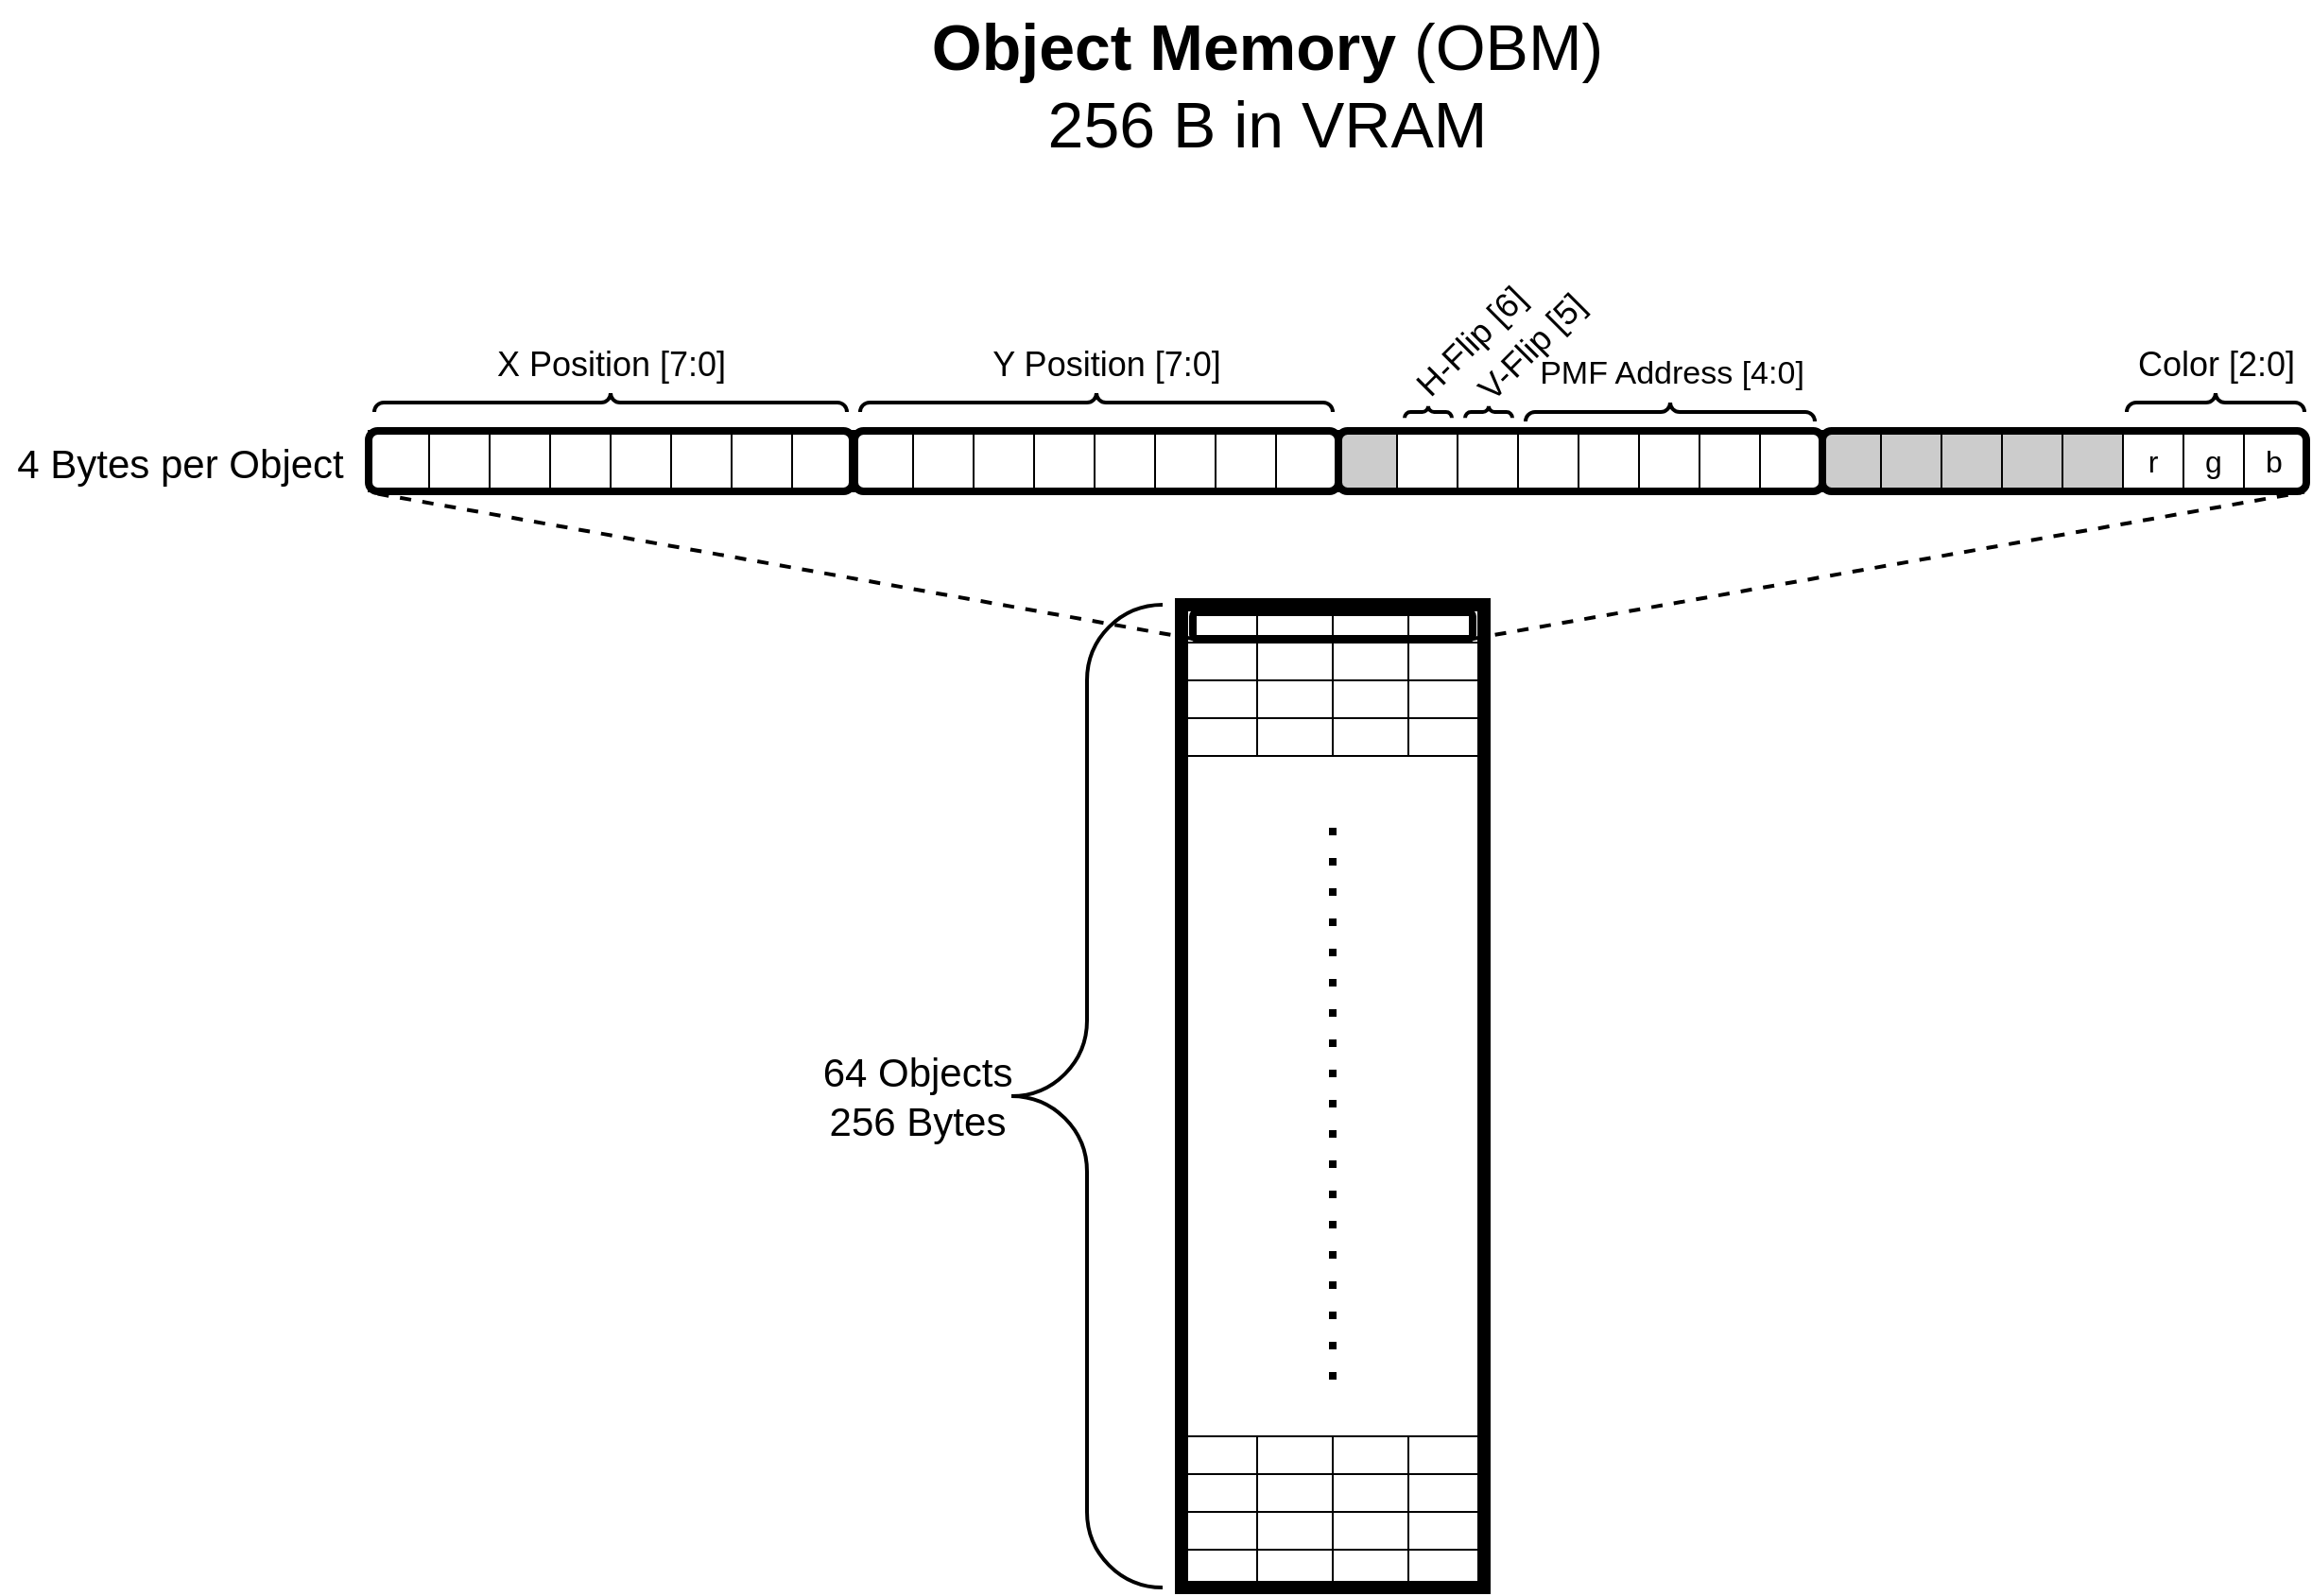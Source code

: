 <mxfile version="14.5.6" type="device"><diagram id="JSo0e6bEzifKMgzDx4dO" name="Page-1"><mxGraphModel dx="1422" dy="762" grid="1" gridSize="10" guides="1" tooltips="1" connect="1" arrows="1" fold="1" page="1" pageScale="1" pageWidth="850" pageHeight="1100" math="0" shadow="0"><root><mxCell id="0"/><mxCell id="1" parent="0"/><mxCell id="E6bV9P1JkyWNRebRDWpE-57" value="" style="rounded=0;whiteSpace=wrap;html=1;shadow=0;sketch=0;strokeWidth=7;fillColor=none;" parent="1" vertex="1"><mxGeometry x="860" y="500" width="160" height="520" as="geometry"/></mxCell><mxCell id="E6bV9P1JkyWNRebRDWpE-58" value="" style="endArrow=none;dashed=1;html=1;dashPattern=1 3;strokeWidth=4;jumpSize=10;shadow=0;sketch=0;jumpStyle=none;" parent="1" edge="1"><mxGeometry width="50" height="50" relative="1" as="geometry"><mxPoint x="940" y="910" as="sourcePoint"/><mxPoint x="940" y="610" as="targetPoint"/></mxGeometry></mxCell><mxCell id="E6bV9P1JkyWNRebRDWpE-60" value="64 Objects&lt;br style=&quot;font-size: 21px;&quot;&gt;256 Bytes" style="text;html=1;resizable=0;autosize=1;align=center;verticalAlign=middle;points=[];fillColor=none;strokeColor=none;rounded=0;shadow=0;sketch=0;fontSize=21;" parent="1" vertex="1"><mxGeometry x="660" y="730" width="120" height="60" as="geometry"/></mxCell><mxCell id="E6bV9P1JkyWNRebRDWpE-61" value="" style="labelPosition=right;align=left;strokeWidth=2;shape=mxgraph.mockup.markup.curlyBrace;html=1;shadow=0;dashed=0;direction=north;rounded=0;sketch=0;fillColor=none;flipV=1;flipH=0;" parent="1" vertex="1"><mxGeometry x="770" y="500" width="80" height="520" as="geometry"/></mxCell><mxCell id="E6bV9P1JkyWNRebRDWpE-63" value="" style="shape=table;html=1;whiteSpace=wrap;startSize=0;container=1;collapsible=0;childLayout=tableLayout;fillColor=none;" parent="1" vertex="1"><mxGeometry x="860" y="500" width="160" height="80" as="geometry"/></mxCell><mxCell id="E6bV9P1JkyWNRebRDWpE-64" value="" style="shape=partialRectangle;html=1;whiteSpace=wrap;collapsible=0;dropTarget=0;pointerEvents=0;fillColor=none;top=0;left=0;bottom=0;right=0;points=[[0,0.5],[1,0.5]];portConstraint=eastwest;" parent="E6bV9P1JkyWNRebRDWpE-63" vertex="1"><mxGeometry width="160" height="20" as="geometry"/></mxCell><mxCell id="E6bV9P1JkyWNRebRDWpE-65" value="" style="shape=partialRectangle;html=1;whiteSpace=wrap;connectable=0;overflow=hidden;fillColor=none;top=0;left=0;bottom=0;right=0;" parent="E6bV9P1JkyWNRebRDWpE-64" vertex="1"><mxGeometry width="40" height="20" as="geometry"/></mxCell><mxCell id="E6bV9P1JkyWNRebRDWpE-66" value="" style="shape=partialRectangle;html=1;whiteSpace=wrap;connectable=0;overflow=hidden;fillColor=none;top=0;left=0;bottom=0;right=0;" parent="E6bV9P1JkyWNRebRDWpE-64" vertex="1"><mxGeometry x="40" width="40" height="20" as="geometry"/></mxCell><mxCell id="E6bV9P1JkyWNRebRDWpE-67" value="" style="shape=partialRectangle;html=1;whiteSpace=wrap;connectable=0;overflow=hidden;fillColor=none;top=0;left=0;bottom=0;right=0;" parent="E6bV9P1JkyWNRebRDWpE-64" vertex="1"><mxGeometry x="80" width="40" height="20" as="geometry"/></mxCell><mxCell id="E6bV9P1JkyWNRebRDWpE-68" value="" style="shape=partialRectangle;html=1;whiteSpace=wrap;connectable=0;overflow=hidden;fillColor=none;top=0;left=0;bottom=0;right=0;" parent="E6bV9P1JkyWNRebRDWpE-64" vertex="1"><mxGeometry x="120" width="40" height="20" as="geometry"/></mxCell><mxCell id="E6bV9P1JkyWNRebRDWpE-69" style="shape=partialRectangle;html=1;whiteSpace=wrap;collapsible=0;dropTarget=0;pointerEvents=0;fillColor=none;top=0;left=0;bottom=0;right=0;points=[[0,0.5],[1,0.5]];portConstraint=eastwest;" parent="E6bV9P1JkyWNRebRDWpE-63" vertex="1"><mxGeometry y="20" width="160" height="20" as="geometry"/></mxCell><mxCell id="E6bV9P1JkyWNRebRDWpE-70" style="shape=partialRectangle;html=1;whiteSpace=wrap;connectable=0;overflow=hidden;fillColor=none;top=0;left=0;bottom=0;right=0;" parent="E6bV9P1JkyWNRebRDWpE-69" vertex="1"><mxGeometry width="40" height="20" as="geometry"/></mxCell><mxCell id="E6bV9P1JkyWNRebRDWpE-71" style="shape=partialRectangle;html=1;whiteSpace=wrap;connectable=0;overflow=hidden;fillColor=none;top=0;left=0;bottom=0;right=0;" parent="E6bV9P1JkyWNRebRDWpE-69" vertex="1"><mxGeometry x="40" width="40" height="20" as="geometry"/></mxCell><mxCell id="E6bV9P1JkyWNRebRDWpE-72" style="shape=partialRectangle;html=1;whiteSpace=wrap;connectable=0;overflow=hidden;fillColor=none;top=0;left=0;bottom=0;right=0;" parent="E6bV9P1JkyWNRebRDWpE-69" vertex="1"><mxGeometry x="80" width="40" height="20" as="geometry"/></mxCell><mxCell id="E6bV9P1JkyWNRebRDWpE-73" style="shape=partialRectangle;html=1;whiteSpace=wrap;connectable=0;overflow=hidden;fillColor=none;top=0;left=0;bottom=0;right=0;" parent="E6bV9P1JkyWNRebRDWpE-69" vertex="1"><mxGeometry x="120" width="40" height="20" as="geometry"/></mxCell><mxCell id="E6bV9P1JkyWNRebRDWpE-74" style="shape=partialRectangle;html=1;whiteSpace=wrap;collapsible=0;dropTarget=0;pointerEvents=0;fillColor=none;top=0;left=0;bottom=0;right=0;points=[[0,0.5],[1,0.5]];portConstraint=eastwest;" parent="E6bV9P1JkyWNRebRDWpE-63" vertex="1"><mxGeometry y="40" width="160" height="20" as="geometry"/></mxCell><mxCell id="E6bV9P1JkyWNRebRDWpE-75" style="shape=partialRectangle;html=1;whiteSpace=wrap;connectable=0;overflow=hidden;fillColor=none;top=0;left=0;bottom=0;right=0;" parent="E6bV9P1JkyWNRebRDWpE-74" vertex="1"><mxGeometry width="40" height="20" as="geometry"/></mxCell><mxCell id="E6bV9P1JkyWNRebRDWpE-76" style="shape=partialRectangle;html=1;whiteSpace=wrap;connectable=0;overflow=hidden;fillColor=none;top=0;left=0;bottom=0;right=0;" parent="E6bV9P1JkyWNRebRDWpE-74" vertex="1"><mxGeometry x="40" width="40" height="20" as="geometry"/></mxCell><mxCell id="E6bV9P1JkyWNRebRDWpE-77" style="shape=partialRectangle;html=1;whiteSpace=wrap;connectable=0;overflow=hidden;fillColor=none;top=0;left=0;bottom=0;right=0;" parent="E6bV9P1JkyWNRebRDWpE-74" vertex="1"><mxGeometry x="80" width="40" height="20" as="geometry"/></mxCell><mxCell id="E6bV9P1JkyWNRebRDWpE-78" style="shape=partialRectangle;html=1;whiteSpace=wrap;connectable=0;overflow=hidden;fillColor=none;top=0;left=0;bottom=0;right=0;" parent="E6bV9P1JkyWNRebRDWpE-74" vertex="1"><mxGeometry x="120" width="40" height="20" as="geometry"/></mxCell><mxCell id="E6bV9P1JkyWNRebRDWpE-79" style="shape=partialRectangle;html=1;whiteSpace=wrap;collapsible=0;dropTarget=0;pointerEvents=0;fillColor=none;top=0;left=0;bottom=0;right=0;points=[[0,0.5],[1,0.5]];portConstraint=eastwest;" parent="E6bV9P1JkyWNRebRDWpE-63" vertex="1"><mxGeometry y="60" width="160" height="20" as="geometry"/></mxCell><mxCell id="E6bV9P1JkyWNRebRDWpE-80" style="shape=partialRectangle;html=1;whiteSpace=wrap;connectable=0;overflow=hidden;fillColor=none;top=0;left=0;bottom=0;right=0;" parent="E6bV9P1JkyWNRebRDWpE-79" vertex="1"><mxGeometry width="40" height="20" as="geometry"/></mxCell><mxCell id="E6bV9P1JkyWNRebRDWpE-81" style="shape=partialRectangle;html=1;whiteSpace=wrap;connectable=0;overflow=hidden;fillColor=none;top=0;left=0;bottom=0;right=0;" parent="E6bV9P1JkyWNRebRDWpE-79" vertex="1"><mxGeometry x="40" width="40" height="20" as="geometry"/></mxCell><mxCell id="E6bV9P1JkyWNRebRDWpE-82" style="shape=partialRectangle;html=1;whiteSpace=wrap;connectable=0;overflow=hidden;fillColor=none;top=0;left=0;bottom=0;right=0;" parent="E6bV9P1JkyWNRebRDWpE-79" vertex="1"><mxGeometry x="80" width="40" height="20" as="geometry"/></mxCell><mxCell id="E6bV9P1JkyWNRebRDWpE-83" style="shape=partialRectangle;html=1;whiteSpace=wrap;connectable=0;overflow=hidden;fillColor=none;top=0;left=0;bottom=0;right=0;" parent="E6bV9P1JkyWNRebRDWpE-79" vertex="1"><mxGeometry x="120" width="40" height="20" as="geometry"/></mxCell><mxCell id="E6bV9P1JkyWNRebRDWpE-84" value="" style="shape=table;html=1;whiteSpace=wrap;startSize=0;container=1;collapsible=0;childLayout=tableLayout;fillColor=none;" parent="1" vertex="1"><mxGeometry x="860" y="940" width="160" height="80" as="geometry"/></mxCell><mxCell id="E6bV9P1JkyWNRebRDWpE-85" value="" style="shape=partialRectangle;html=1;whiteSpace=wrap;collapsible=0;dropTarget=0;pointerEvents=0;fillColor=none;top=0;left=0;bottom=0;right=0;points=[[0,0.5],[1,0.5]];portConstraint=eastwest;" parent="E6bV9P1JkyWNRebRDWpE-84" vertex="1"><mxGeometry width="160" height="20" as="geometry"/></mxCell><mxCell id="E6bV9P1JkyWNRebRDWpE-86" value="" style="shape=partialRectangle;html=1;whiteSpace=wrap;connectable=0;overflow=hidden;fillColor=none;top=0;left=0;bottom=0;right=0;" parent="E6bV9P1JkyWNRebRDWpE-85" vertex="1"><mxGeometry width="40" height="20" as="geometry"/></mxCell><mxCell id="E6bV9P1JkyWNRebRDWpE-87" value="" style="shape=partialRectangle;html=1;whiteSpace=wrap;connectable=0;overflow=hidden;fillColor=none;top=0;left=0;bottom=0;right=0;" parent="E6bV9P1JkyWNRebRDWpE-85" vertex="1"><mxGeometry x="40" width="40" height="20" as="geometry"/></mxCell><mxCell id="E6bV9P1JkyWNRebRDWpE-88" value="" style="shape=partialRectangle;html=1;whiteSpace=wrap;connectable=0;overflow=hidden;fillColor=none;top=0;left=0;bottom=0;right=0;" parent="E6bV9P1JkyWNRebRDWpE-85" vertex="1"><mxGeometry x="80" width="40" height="20" as="geometry"/></mxCell><mxCell id="E6bV9P1JkyWNRebRDWpE-89" value="" style="shape=partialRectangle;html=1;whiteSpace=wrap;connectable=0;overflow=hidden;fillColor=none;top=0;left=0;bottom=0;right=0;" parent="E6bV9P1JkyWNRebRDWpE-85" vertex="1"><mxGeometry x="120" width="40" height="20" as="geometry"/></mxCell><mxCell id="E6bV9P1JkyWNRebRDWpE-90" style="shape=partialRectangle;html=1;whiteSpace=wrap;collapsible=0;dropTarget=0;pointerEvents=0;fillColor=none;top=0;left=0;bottom=0;right=0;points=[[0,0.5],[1,0.5]];portConstraint=eastwest;" parent="E6bV9P1JkyWNRebRDWpE-84" vertex="1"><mxGeometry y="20" width="160" height="20" as="geometry"/></mxCell><mxCell id="E6bV9P1JkyWNRebRDWpE-91" style="shape=partialRectangle;html=1;whiteSpace=wrap;connectable=0;overflow=hidden;fillColor=none;top=0;left=0;bottom=0;right=0;" parent="E6bV9P1JkyWNRebRDWpE-90" vertex="1"><mxGeometry width="40" height="20" as="geometry"/></mxCell><mxCell id="E6bV9P1JkyWNRebRDWpE-92" style="shape=partialRectangle;html=1;whiteSpace=wrap;connectable=0;overflow=hidden;fillColor=none;top=0;left=0;bottom=0;right=0;" parent="E6bV9P1JkyWNRebRDWpE-90" vertex="1"><mxGeometry x="40" width="40" height="20" as="geometry"/></mxCell><mxCell id="E6bV9P1JkyWNRebRDWpE-93" style="shape=partialRectangle;html=1;whiteSpace=wrap;connectable=0;overflow=hidden;fillColor=none;top=0;left=0;bottom=0;right=0;" parent="E6bV9P1JkyWNRebRDWpE-90" vertex="1"><mxGeometry x="80" width="40" height="20" as="geometry"/></mxCell><mxCell id="E6bV9P1JkyWNRebRDWpE-94" style="shape=partialRectangle;html=1;whiteSpace=wrap;connectable=0;overflow=hidden;fillColor=none;top=0;left=0;bottom=0;right=0;" parent="E6bV9P1JkyWNRebRDWpE-90" vertex="1"><mxGeometry x="120" width="40" height="20" as="geometry"/></mxCell><mxCell id="E6bV9P1JkyWNRebRDWpE-95" style="shape=partialRectangle;html=1;whiteSpace=wrap;collapsible=0;dropTarget=0;pointerEvents=0;fillColor=none;top=0;left=0;bottom=0;right=0;points=[[0,0.5],[1,0.5]];portConstraint=eastwest;" parent="E6bV9P1JkyWNRebRDWpE-84" vertex="1"><mxGeometry y="40" width="160" height="20" as="geometry"/></mxCell><mxCell id="E6bV9P1JkyWNRebRDWpE-96" style="shape=partialRectangle;html=1;whiteSpace=wrap;connectable=0;overflow=hidden;fillColor=none;top=0;left=0;bottom=0;right=0;" parent="E6bV9P1JkyWNRebRDWpE-95" vertex="1"><mxGeometry width="40" height="20" as="geometry"/></mxCell><mxCell id="E6bV9P1JkyWNRebRDWpE-97" style="shape=partialRectangle;html=1;whiteSpace=wrap;connectable=0;overflow=hidden;fillColor=none;top=0;left=0;bottom=0;right=0;" parent="E6bV9P1JkyWNRebRDWpE-95" vertex="1"><mxGeometry x="40" width="40" height="20" as="geometry"/></mxCell><mxCell id="E6bV9P1JkyWNRebRDWpE-98" style="shape=partialRectangle;html=1;whiteSpace=wrap;connectable=0;overflow=hidden;fillColor=none;top=0;left=0;bottom=0;right=0;" parent="E6bV9P1JkyWNRebRDWpE-95" vertex="1"><mxGeometry x="80" width="40" height="20" as="geometry"/></mxCell><mxCell id="E6bV9P1JkyWNRebRDWpE-99" style="shape=partialRectangle;html=1;whiteSpace=wrap;connectable=0;overflow=hidden;fillColor=none;top=0;left=0;bottom=0;right=0;" parent="E6bV9P1JkyWNRebRDWpE-95" vertex="1"><mxGeometry x="120" width="40" height="20" as="geometry"/></mxCell><mxCell id="E6bV9P1JkyWNRebRDWpE-100" style="shape=partialRectangle;html=1;whiteSpace=wrap;collapsible=0;dropTarget=0;pointerEvents=0;fillColor=none;top=0;left=0;bottom=0;right=0;points=[[0,0.5],[1,0.5]];portConstraint=eastwest;" parent="E6bV9P1JkyWNRebRDWpE-84" vertex="1"><mxGeometry y="60" width="160" height="20" as="geometry"/></mxCell><mxCell id="E6bV9P1JkyWNRebRDWpE-101" style="shape=partialRectangle;html=1;whiteSpace=wrap;connectable=0;overflow=hidden;fillColor=none;top=0;left=0;bottom=0;right=0;" parent="E6bV9P1JkyWNRebRDWpE-100" vertex="1"><mxGeometry width="40" height="20" as="geometry"/></mxCell><mxCell id="E6bV9P1JkyWNRebRDWpE-102" style="shape=partialRectangle;html=1;whiteSpace=wrap;connectable=0;overflow=hidden;fillColor=none;top=0;left=0;bottom=0;right=0;" parent="E6bV9P1JkyWNRebRDWpE-100" vertex="1"><mxGeometry x="40" width="40" height="20" as="geometry"/></mxCell><mxCell id="E6bV9P1JkyWNRebRDWpE-103" style="shape=partialRectangle;html=1;whiteSpace=wrap;connectable=0;overflow=hidden;fillColor=none;top=0;left=0;bottom=0;right=0;" parent="E6bV9P1JkyWNRebRDWpE-100" vertex="1"><mxGeometry x="80" width="40" height="20" as="geometry"/></mxCell><mxCell id="E6bV9P1JkyWNRebRDWpE-104" style="shape=partialRectangle;html=1;whiteSpace=wrap;connectable=0;overflow=hidden;fillColor=none;top=0;left=0;bottom=0;right=0;" parent="E6bV9P1JkyWNRebRDWpE-100" vertex="1"><mxGeometry x="120" width="40" height="20" as="geometry"/></mxCell><mxCell id="E6bV9P1JkyWNRebRDWpE-105" value="" style="shape=table;html=1;whiteSpace=wrap;startSize=0;container=1;collapsible=0;childLayout=tableLayout;" parent="1" vertex="1"><mxGeometry x="430" y="408" width="1024" height="32" as="geometry"/></mxCell><mxCell id="E6bV9P1JkyWNRebRDWpE-106" value="" style="shape=partialRectangle;html=1;whiteSpace=wrap;collapsible=0;dropTarget=0;pointerEvents=0;fillColor=none;top=0;left=0;bottom=0;right=0;points=[[0,0.5],[1,0.5]];portConstraint=eastwest;" parent="E6bV9P1JkyWNRebRDWpE-105" vertex="1"><mxGeometry width="1024" height="32" as="geometry"/></mxCell><mxCell id="E6bV9P1JkyWNRebRDWpE-107" value="" style="shape=partialRectangle;html=1;whiteSpace=wrap;connectable=0;overflow=hidden;fillColor=none;top=0;left=0;bottom=0;right=0;" parent="E6bV9P1JkyWNRebRDWpE-106" vertex="1"><mxGeometry width="32" height="32" as="geometry"/></mxCell><mxCell id="E6bV9P1JkyWNRebRDWpE-138" style="shape=partialRectangle;html=1;whiteSpace=wrap;connectable=0;overflow=hidden;fillColor=none;top=0;left=0;bottom=0;right=0;" parent="E6bV9P1JkyWNRebRDWpE-106" vertex="1"><mxGeometry x="32" width="32" height="32" as="geometry"/></mxCell><mxCell id="E6bV9P1JkyWNRebRDWpE-137" style="shape=partialRectangle;html=1;whiteSpace=wrap;connectable=0;overflow=hidden;fillColor=none;top=0;left=0;bottom=0;right=0;" parent="E6bV9P1JkyWNRebRDWpE-106" vertex="1"><mxGeometry x="64" width="32" height="32" as="geometry"/></mxCell><mxCell id="E6bV9P1JkyWNRebRDWpE-136" style="shape=partialRectangle;html=1;whiteSpace=wrap;connectable=0;overflow=hidden;fillColor=none;top=0;left=0;bottom=0;right=0;" parent="E6bV9P1JkyWNRebRDWpE-106" vertex="1"><mxGeometry x="96" width="32" height="32" as="geometry"/></mxCell><mxCell id="E6bV9P1JkyWNRebRDWpE-135" style="shape=partialRectangle;html=1;whiteSpace=wrap;connectable=0;overflow=hidden;fillColor=none;top=0;left=0;bottom=0;right=0;" parent="E6bV9P1JkyWNRebRDWpE-106" vertex="1"><mxGeometry x="128" width="32" height="32" as="geometry"/></mxCell><mxCell id="E6bV9P1JkyWNRebRDWpE-134" style="shape=partialRectangle;html=1;whiteSpace=wrap;connectable=0;overflow=hidden;fillColor=none;top=0;left=0;bottom=0;right=0;" parent="E6bV9P1JkyWNRebRDWpE-106" vertex="1"><mxGeometry x="160" width="32" height="32" as="geometry"/></mxCell><mxCell id="E6bV9P1JkyWNRebRDWpE-133" style="shape=partialRectangle;html=1;whiteSpace=wrap;connectable=0;overflow=hidden;fillColor=none;top=0;left=0;bottom=0;right=0;" parent="E6bV9P1JkyWNRebRDWpE-106" vertex="1"><mxGeometry x="192" width="32" height="32" as="geometry"/></mxCell><mxCell id="E6bV9P1JkyWNRebRDWpE-132" style="shape=partialRectangle;html=1;whiteSpace=wrap;connectable=0;overflow=hidden;fillColor=none;top=0;left=0;bottom=0;right=0;" parent="E6bV9P1JkyWNRebRDWpE-106" vertex="1"><mxGeometry x="224" width="32" height="32" as="geometry"/></mxCell><mxCell id="E6bV9P1JkyWNRebRDWpE-131" style="shape=partialRectangle;html=1;whiteSpace=wrap;connectable=0;overflow=hidden;fillColor=none;top=0;left=0;bottom=0;right=0;" parent="E6bV9P1JkyWNRebRDWpE-106" vertex="1"><mxGeometry x="256" width="32" height="32" as="geometry"/></mxCell><mxCell id="E6bV9P1JkyWNRebRDWpE-130" style="shape=partialRectangle;html=1;whiteSpace=wrap;connectable=0;overflow=hidden;fillColor=none;top=0;left=0;bottom=0;right=0;" parent="E6bV9P1JkyWNRebRDWpE-106" vertex="1"><mxGeometry x="288" width="32" height="32" as="geometry"/></mxCell><mxCell id="E6bV9P1JkyWNRebRDWpE-129" style="shape=partialRectangle;html=1;whiteSpace=wrap;connectable=0;overflow=hidden;fillColor=none;top=0;left=0;bottom=0;right=0;" parent="E6bV9P1JkyWNRebRDWpE-106" vertex="1"><mxGeometry x="320" width="32" height="32" as="geometry"/></mxCell><mxCell id="E6bV9P1JkyWNRebRDWpE-128" style="shape=partialRectangle;html=1;whiteSpace=wrap;connectable=0;overflow=hidden;fillColor=none;top=0;left=0;bottom=0;right=0;" parent="E6bV9P1JkyWNRebRDWpE-106" vertex="1"><mxGeometry x="352" width="32" height="32" as="geometry"/></mxCell><mxCell id="E6bV9P1JkyWNRebRDWpE-127" style="shape=partialRectangle;html=1;whiteSpace=wrap;connectable=0;overflow=hidden;fillColor=none;top=0;left=0;bottom=0;right=0;" parent="E6bV9P1JkyWNRebRDWpE-106" vertex="1"><mxGeometry x="384" width="32" height="32" as="geometry"/></mxCell><mxCell id="E6bV9P1JkyWNRebRDWpE-126" style="shape=partialRectangle;html=1;whiteSpace=wrap;connectable=0;overflow=hidden;fillColor=none;top=0;left=0;bottom=0;right=0;" parent="E6bV9P1JkyWNRebRDWpE-106" vertex="1"><mxGeometry x="416" width="32" height="32" as="geometry"/></mxCell><mxCell id="E6bV9P1JkyWNRebRDWpE-125" style="shape=partialRectangle;html=1;whiteSpace=wrap;connectable=0;overflow=hidden;fillColor=none;top=0;left=0;bottom=0;right=0;" parent="E6bV9P1JkyWNRebRDWpE-106" vertex="1"><mxGeometry x="448" width="32" height="32" as="geometry"/></mxCell><mxCell id="E6bV9P1JkyWNRebRDWpE-124" style="shape=partialRectangle;html=1;whiteSpace=wrap;connectable=0;overflow=hidden;fillColor=none;top=0;left=0;bottom=0;right=0;" parent="E6bV9P1JkyWNRebRDWpE-106" vertex="1"><mxGeometry x="480" width="32" height="32" as="geometry"/></mxCell><mxCell id="E6bV9P1JkyWNRebRDWpE-123" style="shape=partialRectangle;html=1;whiteSpace=wrap;connectable=0;overflow=hidden;top=0;left=0;bottom=0;right=0;fillColor=#000000;opacity=20;" parent="E6bV9P1JkyWNRebRDWpE-106" vertex="1"><mxGeometry x="512" width="32" height="32" as="geometry"/></mxCell><mxCell id="E6bV9P1JkyWNRebRDWpE-122" style="shape=partialRectangle;html=1;whiteSpace=wrap;connectable=0;overflow=hidden;fillColor=none;top=0;left=0;bottom=0;right=0;" parent="E6bV9P1JkyWNRebRDWpE-106" vertex="1"><mxGeometry x="544" width="32" height="32" as="geometry"/></mxCell><mxCell id="E6bV9P1JkyWNRebRDWpE-121" style="shape=partialRectangle;html=1;whiteSpace=wrap;connectable=0;overflow=hidden;fillColor=none;top=0;left=0;bottom=0;right=0;" parent="E6bV9P1JkyWNRebRDWpE-106" vertex="1"><mxGeometry x="576" width="32" height="32" as="geometry"/></mxCell><mxCell id="E6bV9P1JkyWNRebRDWpE-120" style="shape=partialRectangle;html=1;whiteSpace=wrap;connectable=0;overflow=hidden;fillColor=none;top=0;left=0;bottom=0;right=0;" parent="E6bV9P1JkyWNRebRDWpE-106" vertex="1"><mxGeometry x="608" width="32" height="32" as="geometry"/></mxCell><mxCell id="E6bV9P1JkyWNRebRDWpE-119" style="shape=partialRectangle;html=1;whiteSpace=wrap;connectable=0;overflow=hidden;fillColor=none;top=0;left=0;bottom=0;right=0;" parent="E6bV9P1JkyWNRebRDWpE-106" vertex="1"><mxGeometry x="640" width="32" height="32" as="geometry"/></mxCell><mxCell id="E6bV9P1JkyWNRebRDWpE-118" style="shape=partialRectangle;html=1;whiteSpace=wrap;connectable=0;overflow=hidden;fillColor=none;top=0;left=0;bottom=0;right=0;" parent="E6bV9P1JkyWNRebRDWpE-106" vertex="1"><mxGeometry x="672" width="32" height="32" as="geometry"/></mxCell><mxCell id="E6bV9P1JkyWNRebRDWpE-117" style="shape=partialRectangle;html=1;whiteSpace=wrap;connectable=0;overflow=hidden;fillColor=none;top=0;left=0;bottom=0;right=0;" parent="E6bV9P1JkyWNRebRDWpE-106" vertex="1"><mxGeometry x="704" width="32" height="32" as="geometry"/></mxCell><mxCell id="E6bV9P1JkyWNRebRDWpE-116" style="shape=partialRectangle;html=1;whiteSpace=wrap;connectable=0;overflow=hidden;top=0;left=0;bottom=0;right=0;opacity=20;fillColor=none;" parent="E6bV9P1JkyWNRebRDWpE-106" vertex="1"><mxGeometry x="736" width="32" height="32" as="geometry"/></mxCell><mxCell id="E6bV9P1JkyWNRebRDWpE-115" style="shape=partialRectangle;html=1;whiteSpace=wrap;connectable=0;overflow=hidden;top=0;left=0;bottom=0;right=0;fillColor=#000000;opacity=20;" parent="E6bV9P1JkyWNRebRDWpE-106" vertex="1"><mxGeometry x="768" width="32" height="32" as="geometry"/></mxCell><mxCell id="E6bV9P1JkyWNRebRDWpE-114" style="shape=partialRectangle;html=1;whiteSpace=wrap;connectable=0;overflow=hidden;top=0;left=0;bottom=0;right=0;fillColor=#000000;opacity=20;" parent="E6bV9P1JkyWNRebRDWpE-106" vertex="1"><mxGeometry x="800" width="32" height="32" as="geometry"/></mxCell><mxCell id="E6bV9P1JkyWNRebRDWpE-113" style="shape=partialRectangle;html=1;whiteSpace=wrap;connectable=0;overflow=hidden;top=0;left=0;bottom=0;right=0;fillColor=#000000;opacity=20;" parent="E6bV9P1JkyWNRebRDWpE-106" vertex="1"><mxGeometry x="832" width="32" height="32" as="geometry"/></mxCell><mxCell id="E6bV9P1JkyWNRebRDWpE-112" style="shape=partialRectangle;html=1;whiteSpace=wrap;connectable=0;overflow=hidden;top=0;left=0;bottom=0;right=0;fillColor=#000000;opacity=20;" parent="E6bV9P1JkyWNRebRDWpE-106" vertex="1"><mxGeometry x="864" width="32" height="32" as="geometry"/></mxCell><mxCell id="E6bV9P1JkyWNRebRDWpE-111" style="shape=partialRectangle;html=1;whiteSpace=wrap;connectable=0;overflow=hidden;top=0;left=0;bottom=0;right=0;fillColor=#000000;opacity=20;" parent="E6bV9P1JkyWNRebRDWpE-106" vertex="1"><mxGeometry x="896" width="32" height="32" as="geometry"/></mxCell><mxCell id="E6bV9P1JkyWNRebRDWpE-110" value="r" style="shape=partialRectangle;html=1;whiteSpace=wrap;connectable=0;overflow=hidden;fillColor=none;top=0;left=0;bottom=0;right=0;fontSize=16;" parent="E6bV9P1JkyWNRebRDWpE-106" vertex="1"><mxGeometry x="928" width="32" height="32" as="geometry"/></mxCell><mxCell id="E6bV9P1JkyWNRebRDWpE-109" value="g" style="shape=partialRectangle;html=1;whiteSpace=wrap;connectable=0;overflow=hidden;fillColor=none;top=0;left=0;bottom=0;right=0;fontSize=16;" parent="E6bV9P1JkyWNRebRDWpE-106" vertex="1"><mxGeometry x="960" width="32" height="32" as="geometry"/></mxCell><mxCell id="E6bV9P1JkyWNRebRDWpE-108" value="b" style="shape=partialRectangle;html=1;whiteSpace=wrap;connectable=0;overflow=hidden;fillColor=none;top=0;left=0;bottom=0;right=0;fontSize=16;" parent="E6bV9P1JkyWNRebRDWpE-106" vertex="1"><mxGeometry x="992" width="32" height="32" as="geometry"/></mxCell><mxCell id="E6bV9P1JkyWNRebRDWpE-139" value="" style="labelPosition=right;align=left;strokeWidth=2;shape=mxgraph.mockup.markup.curlyBrace;html=1;shadow=0;dashed=0;direction=west;rounded=0;sketch=0;fillColor=none;flipV=1;flipH=0;" parent="1" vertex="1"><mxGeometry x="433" y="388" width="250" height="10" as="geometry"/></mxCell><mxCell id="E6bV9P1JkyWNRebRDWpE-140" value="" style="labelPosition=right;align=left;strokeWidth=2;shape=mxgraph.mockup.markup.curlyBrace;html=1;shadow=0;dashed=0;direction=west;rounded=0;sketch=0;fillColor=none;flipV=1;flipH=0;" parent="1" vertex="1"><mxGeometry x="690" y="388" width="250" height="10" as="geometry"/></mxCell><mxCell id="E6bV9P1JkyWNRebRDWpE-141" value="" style="labelPosition=right;align=left;strokeWidth=2;shape=mxgraph.mockup.markup.curlyBrace;html=1;shadow=0;dashed=0;direction=west;rounded=0;sketch=0;fillColor=none;flipV=1;flipH=0;" parent="1" vertex="1"><mxGeometry x="978" y="388" width="25" height="20" as="geometry"/></mxCell><mxCell id="E6bV9P1JkyWNRebRDWpE-142" value="" style="labelPosition=right;align=left;strokeWidth=2;shape=mxgraph.mockup.markup.curlyBrace;html=1;shadow=0;dashed=0;direction=west;rounded=0;sketch=0;fillColor=none;flipV=1;flipH=0;" parent="1" vertex="1"><mxGeometry x="1010" y="388" width="25" height="20" as="geometry"/></mxCell><mxCell id="E6bV9P1JkyWNRebRDWpE-143" value="" style="labelPosition=right;align=left;strokeWidth=2;shape=mxgraph.mockup.markup.curlyBrace;html=1;shadow=0;dashed=0;direction=west;rounded=0;sketch=0;fillColor=none;flipV=1;flipH=0;" parent="1" vertex="1"><mxGeometry x="1042" y="393" width="153" height="10" as="geometry"/></mxCell><mxCell id="E6bV9P1JkyWNRebRDWpE-144" value="" style="labelPosition=right;align=left;strokeWidth=2;shape=mxgraph.mockup.markup.curlyBrace;html=1;shadow=0;dashed=0;direction=west;rounded=0;sketch=0;fillColor=none;flipV=1;flipH=0;" parent="1" vertex="1"><mxGeometry x="1360" y="388" width="94" height="10" as="geometry"/></mxCell><mxCell id="E6bV9P1JkyWNRebRDWpE-145" value="" style="rounded=1;whiteSpace=wrap;html=1;fillColor=none;strokeWidth=4;" parent="1" vertex="1"><mxGeometry x="866" y="504" width="148" height="14" as="geometry"/></mxCell><mxCell id="E6bV9P1JkyWNRebRDWpE-146" value="" style="endArrow=none;html=1;strokeWidth=2;rounded=0;dashed=1;exitX=1;exitY=1;exitDx=0;exitDy=0;entryX=1;entryY=1.01;entryDx=0;entryDy=0;entryPerimeter=0;" parent="1" source="E6bV9P1JkyWNRebRDWpE-145" target="E6bV9P1JkyWNRebRDWpE-106" edge="1"><mxGeometry width="50" height="50" relative="1" as="geometry"><mxPoint x="989.998" y="518.032" as="sourcePoint"/><mxPoint x="1410" y="448" as="targetPoint"/></mxGeometry></mxCell><mxCell id="E6bV9P1JkyWNRebRDWpE-147" value="" style="endArrow=none;html=1;strokeWidth=2;rounded=0;dashed=1;exitX=0;exitY=1;exitDx=0;exitDy=0;entryX=0;entryY=1.014;entryDx=0;entryDy=0;entryPerimeter=0;" parent="1" source="E6bV9P1JkyWNRebRDWpE-145" target="E6bV9P1JkyWNRebRDWpE-106" edge="1"><mxGeometry width="50" height="50" relative="1" as="geometry"><mxPoint x="810" y="515.68" as="sourcePoint"/><mxPoint x="380" y="448" as="targetPoint"/></mxGeometry></mxCell><mxCell id="E6bV9P1JkyWNRebRDWpE-150" value="X Position [7:0]" style="text;html=1;resizable=0;autosize=1;align=center;verticalAlign=middle;points=[];fillColor=none;strokeColor=none;rounded=0;fontSize=18;" parent="1" vertex="1"><mxGeometry x="488" y="358" width="140" height="30" as="geometry"/></mxCell><mxCell id="E6bV9P1JkyWNRebRDWpE-151" value="Y Position [7:0]" style="text;html=1;resizable=0;autosize=1;align=center;verticalAlign=middle;points=[];fillColor=none;strokeColor=none;rounded=0;fontSize=18;" parent="1" vertex="1"><mxGeometry x="750" y="358" width="140" height="30" as="geometry"/></mxCell><mxCell id="E6bV9P1JkyWNRebRDWpE-152" value="PMF Address [4:0]" style="text;html=1;resizable=0;autosize=1;align=center;verticalAlign=middle;points=[];fillColor=none;strokeColor=none;rounded=0;fontSize=17;" parent="1" vertex="1"><mxGeometry x="1038.5" y="363" width="160" height="30" as="geometry"/></mxCell><mxCell id="E6bV9P1JkyWNRebRDWpE-153" value="Color [2:0]" style="text;html=1;resizable=0;autosize=1;align=center;verticalAlign=middle;points=[];fillColor=none;strokeColor=none;rounded=0;fontSize=18;" parent="1" vertex="1"><mxGeometry x="1357" y="358" width="100" height="30" as="geometry"/></mxCell><mxCell id="E6bV9P1JkyWNRebRDWpE-155" value="H-Flip [6]" style="text;html=1;resizable=0;autosize=1;align=center;verticalAlign=middle;points=[];fillColor=none;strokeColor=none;rounded=0;sketch=0;opacity=20;rotation=-45;fontSize=18;" parent="1" vertex="1"><mxGeometry x="968" y="346" width="90" height="30" as="geometry"/></mxCell><mxCell id="E6bV9P1JkyWNRebRDWpE-156" value="V-Flip [5]" style="text;html=1;resizable=0;autosize=1;align=center;verticalAlign=middle;points=[];fillColor=none;strokeColor=none;rounded=0;sketch=0;opacity=20;rotation=-45;fontSize=18;" parent="1" vertex="1"><mxGeometry x="1000" y="349" width="90" height="30" as="geometry"/></mxCell><mxCell id="E6bV9P1JkyWNRebRDWpE-157" value="" style="rounded=1;whiteSpace=wrap;html=1;fillColor=none;strokeWidth=4;" parent="1" vertex="1"><mxGeometry x="430" y="408" width="256" height="32" as="geometry"/></mxCell><mxCell id="E6bV9P1JkyWNRebRDWpE-158" value="" style="rounded=1;whiteSpace=wrap;html=1;fillColor=none;strokeWidth=4;" parent="1" vertex="1"><mxGeometry x="687" y="408" width="256" height="32" as="geometry"/></mxCell><mxCell id="E6bV9P1JkyWNRebRDWpE-159" value="" style="rounded=1;whiteSpace=wrap;html=1;fillColor=none;strokeWidth=4;" parent="1" vertex="1"><mxGeometry x="943" y="408" width="256" height="32" as="geometry"/></mxCell><mxCell id="E6bV9P1JkyWNRebRDWpE-160" value="" style="rounded=1;whiteSpace=wrap;html=1;fillColor=none;strokeWidth=4;perimeterSpacing=0;" parent="1" vertex="1"><mxGeometry x="1199" y="408" width="256" height="32" as="geometry"/></mxCell><mxCell id="E6bV9P1JkyWNRebRDWpE-163" value="4 Bytes per Object" style="text;html=1;resizable=0;autosize=1;align=center;verticalAlign=middle;points=[];fillColor=none;strokeColor=none;rounded=0;shadow=0;sketch=0;fontSize=21;" parent="1" vertex="1"><mxGeometry x="235" y="410" width="190" height="30" as="geometry"/></mxCell><mxCell id="E6bV9P1JkyWNRebRDWpE-164" value="&lt;b&gt;Object Memory&lt;/b&gt;&amp;nbsp;(OBM)&lt;br style=&quot;font-size: 34px&quot;&gt;256 B in VRAM" style="text;html=1;resizable=0;autosize=1;align=center;verticalAlign=middle;points=[];fillColor=none;strokeColor=none;rounded=0;shadow=0;sketch=0;fontSize=34;" parent="1" vertex="1"><mxGeometry x="720" y="180" width="370" height="90" as="geometry"/></mxCell></root></mxGraphModel></diagram></mxfile>